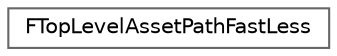 digraph "Graphical Class Hierarchy"
{
 // INTERACTIVE_SVG=YES
 // LATEX_PDF_SIZE
  bgcolor="transparent";
  edge [fontname=Helvetica,fontsize=10,labelfontname=Helvetica,labelfontsize=10];
  node [fontname=Helvetica,fontsize=10,shape=box,height=0.2,width=0.4];
  rankdir="LR";
  Node0 [id="Node000000",label="FTopLevelAssetPathFastLess",height=0.2,width=0.4,color="grey40", fillcolor="white", style="filled",URL="$df/de9/structFTopLevelAssetPathFastLess.html",tooltip="Fast non-alphabetical order that is only stable during this process' lifetime."];
}
